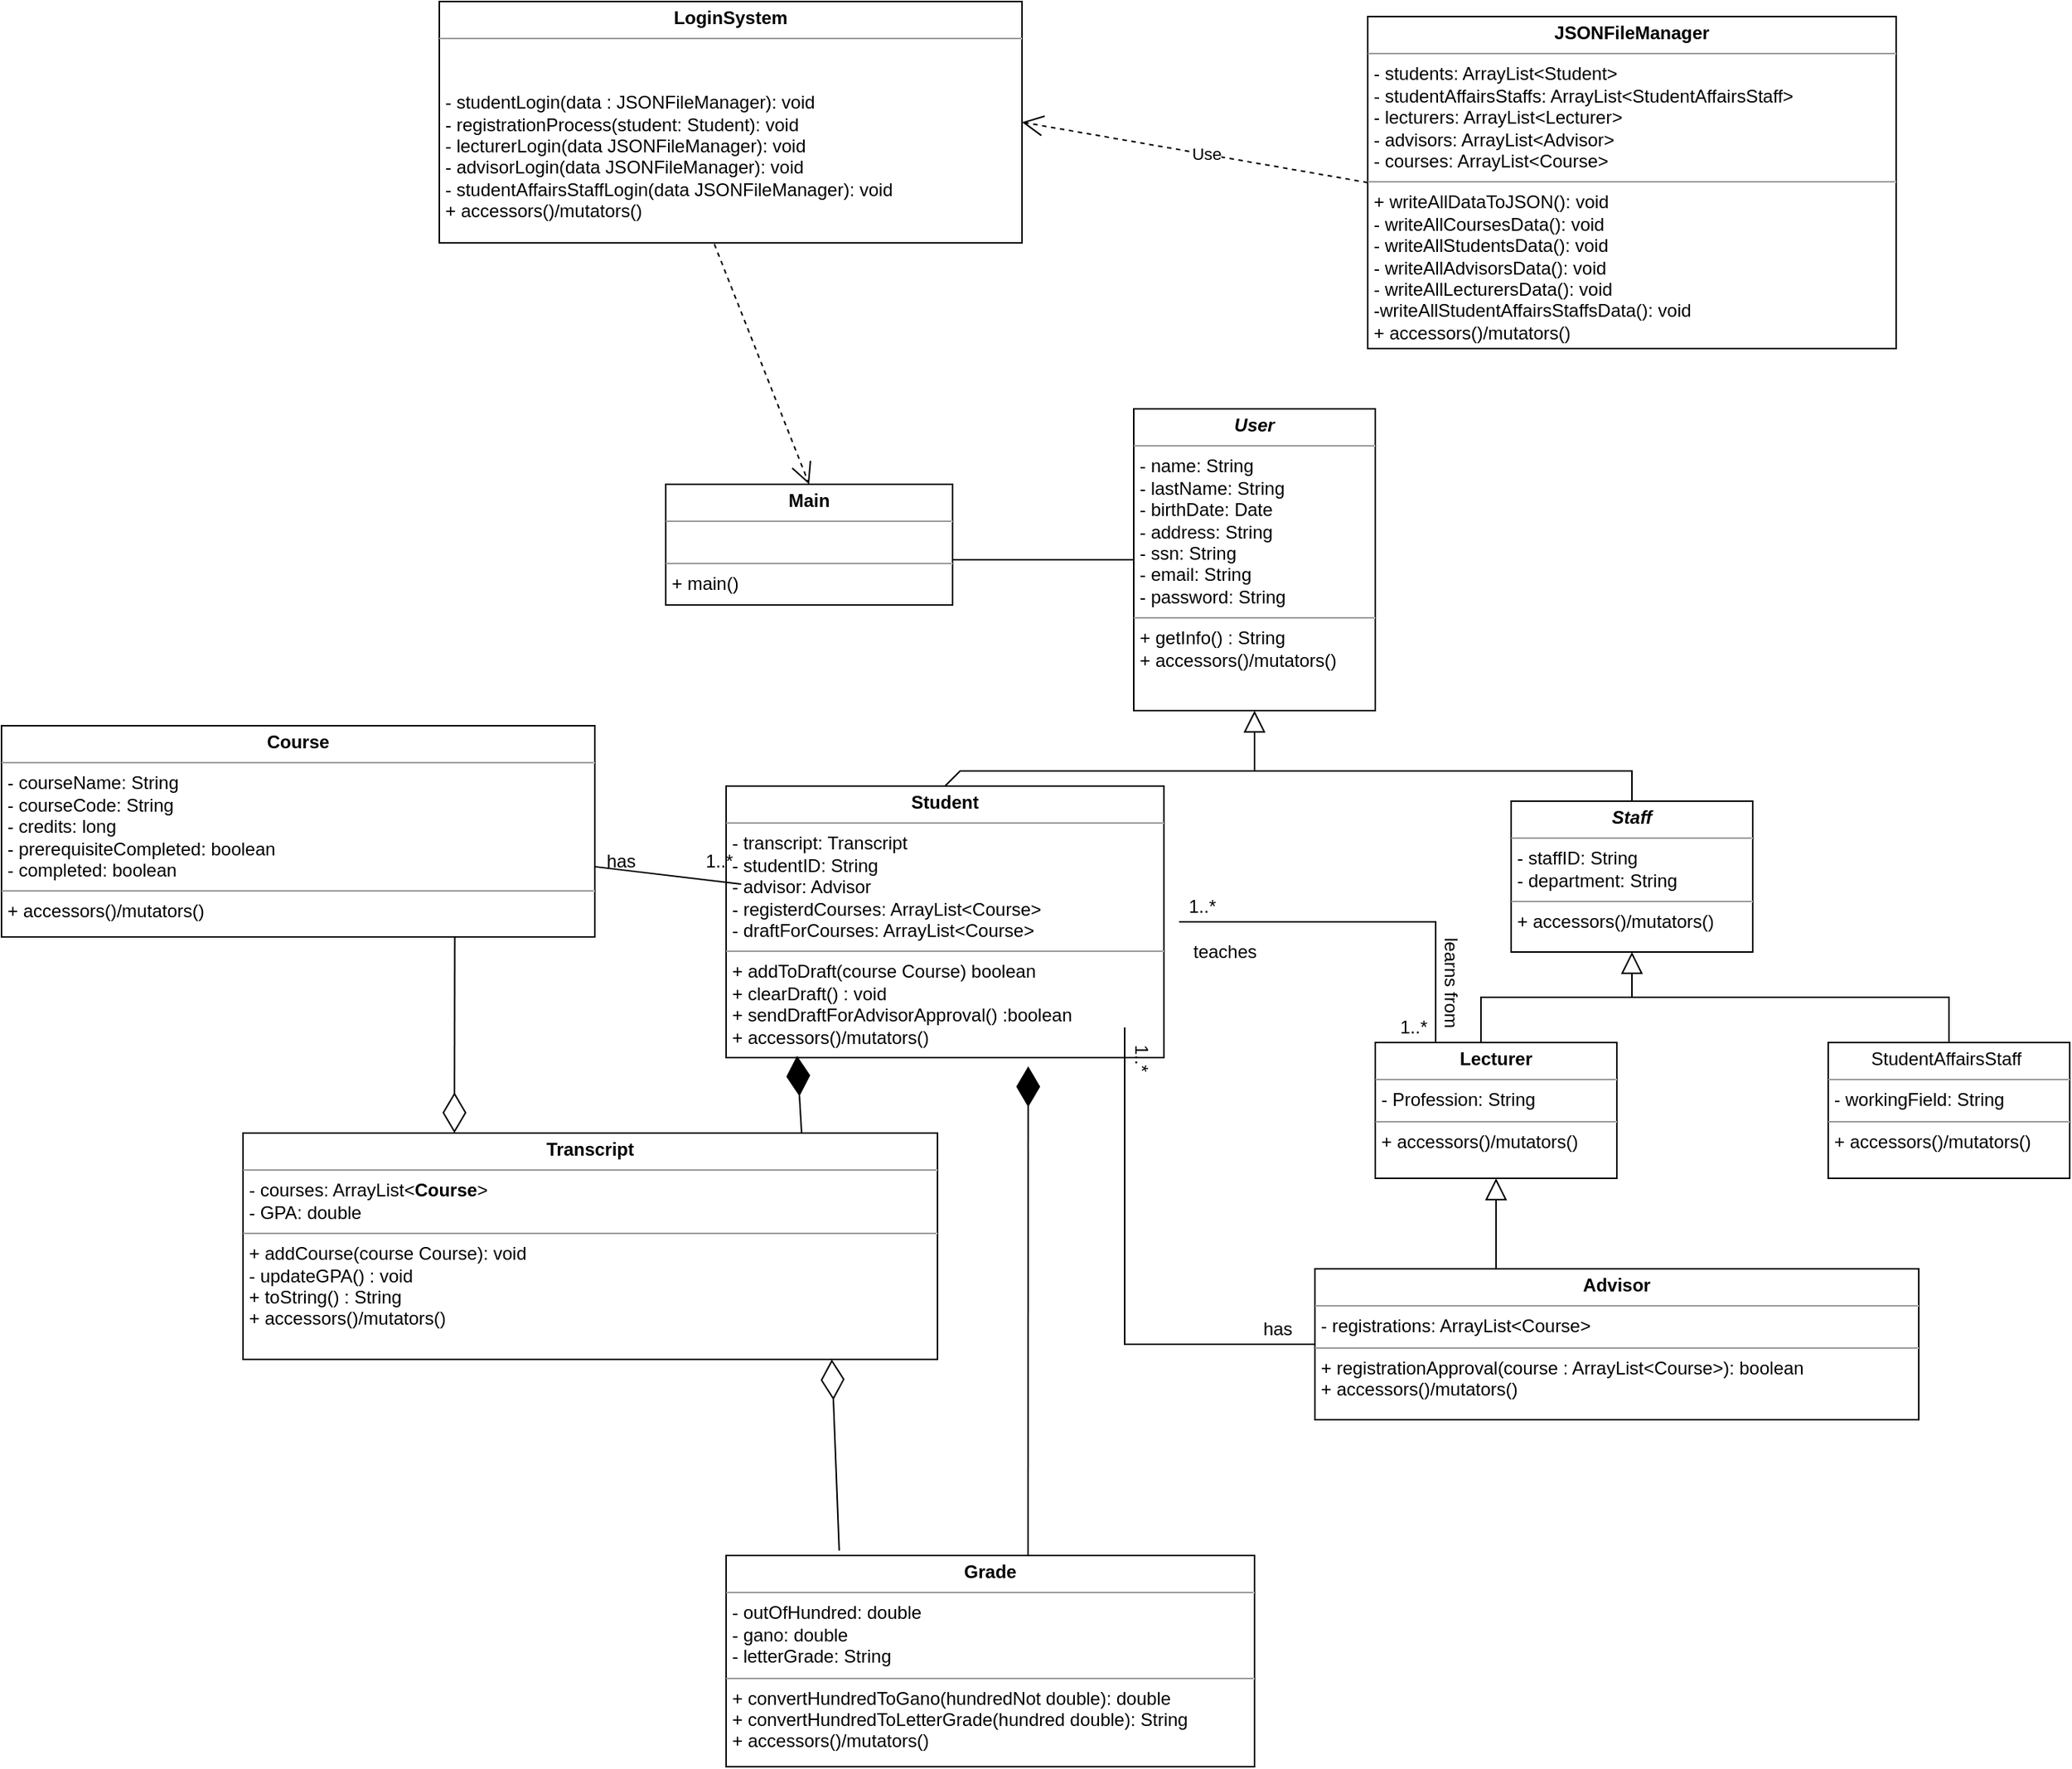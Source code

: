 <mxfile version="22.1.2" type="device">
  <diagram name="Sayfa -1" id="DT2Ak7L__WjH7Ivzx7qH">
    <mxGraphModel dx="3338" dy="3614" grid="1" gridSize="10" guides="1" tooltips="1" connect="1" arrows="1" fold="1" page="1" pageScale="1" pageWidth="827" pageHeight="1169" math="0" shadow="0">
      <root>
        <mxCell id="0" />
        <mxCell id="1" parent="0" />
        <mxCell id="m5MND83g-9uNj51PbxTe-21" style="edgeStyle=none;rounded=0;orthogonalLoop=1;jettySize=auto;html=1;entryX=0.895;entryY=0.625;entryDx=0;entryDy=0;entryPerimeter=0;fontColor=#000000;endArrow=none;endFill=0;" parent="1" source="HzyGzkPpvqnC_VXoBj8U-1" target="fYyWRjuINCl5K32tc6yg-2" edge="1">
          <mxGeometry relative="1" as="geometry" />
        </mxCell>
        <mxCell id="HzyGzkPpvqnC_VXoBj8U-1" value="&lt;p style=&quot;margin:0px;margin-top:4px;text-align:center;&quot;&gt;&lt;b&gt;&lt;i&gt;User&lt;/i&gt;&lt;/b&gt;&lt;/p&gt;&lt;hr size=&quot;1&quot;&gt;&lt;p style=&quot;margin:0px;margin-left:4px;&quot;&gt;- name: String&lt;/p&gt;&lt;p style=&quot;margin:0px;margin-left:4px;&quot;&gt;- lastName: String&lt;/p&gt;&lt;p style=&quot;border-color: var(--border-color); margin: 0px 0px 0px 4px;&quot;&gt;- birthDate: Date&lt;/p&gt;&lt;p style=&quot;margin:0px;margin-left:4px;&quot;&gt;- address: String&lt;/p&gt;&lt;p style=&quot;margin:0px;margin-left:4px;&quot;&gt;- ssn: String&lt;/p&gt;&lt;p style=&quot;margin:0px;margin-left:4px;&quot;&gt;- email: String&lt;/p&gt;&lt;p style=&quot;margin:0px;margin-left:4px;&quot;&gt;- password: String&lt;/p&gt;&lt;hr size=&quot;1&quot;&gt;&lt;p style=&quot;margin:0px;margin-left:4px;&quot;&gt;+ getInfo() : String&lt;/p&gt;&lt;p style=&quot;margin:0px;margin-left:4px;&quot;&gt;+ accessors()/mutators()&lt;/p&gt;" style="verticalAlign=top;align=left;overflow=fill;fontSize=12;fontFamily=Helvetica;html=1;whiteSpace=wrap;" parent="1" vertex="1">
          <mxGeometry x="770" y="-1140" width="160" height="200" as="geometry" />
        </mxCell>
        <mxCell id="HzyGzkPpvqnC_VXoBj8U-2" value="&lt;p style=&quot;margin:0px;margin-top:4px;text-align:center;&quot;&gt;&lt;b&gt;Student&lt;/b&gt;&lt;/p&gt;&lt;hr size=&quot;1&quot;&gt;&lt;p style=&quot;margin:0px;margin-left:4px;&quot;&gt;- transcript: Transcript&lt;/p&gt;&lt;p style=&quot;margin:0px;margin-left:4px;&quot;&gt;- studentID: String&lt;/p&gt;&lt;p style=&quot;margin:0px;margin-left:4px;&quot;&gt;- advisor: Advisor&lt;/p&gt;&lt;p style=&quot;margin:0px;margin-left:4px;&quot;&gt;- registerdCourses: ArrayList&amp;lt;Course&amp;gt;&lt;/p&gt;&lt;p style=&quot;margin:0px;margin-left:4px;&quot;&gt;- draftForCourses: ArrayList&amp;lt;Course&amp;gt;&lt;/p&gt;&lt;hr size=&quot;1&quot;&gt;&lt;p style=&quot;margin:0px;margin-left:4px;&quot;&gt;+ addToDraft(course Course) boolean&lt;/p&gt;&lt;p style=&quot;margin:0px;margin-left:4px;&quot;&gt;+ clearDraft() : void&lt;/p&gt;&lt;p style=&quot;margin:0px;margin-left:4px;&quot;&gt;+ sendDraftForAdvisorApproval() :boolean&lt;/p&gt;&lt;p style=&quot;margin:0px;margin-left:4px;&quot;&gt;&lt;span style=&quot;background-color: initial;&quot;&gt;+ accessors()/mutators()&lt;/span&gt;&lt;br&gt;&lt;/p&gt;" style="verticalAlign=top;align=left;overflow=fill;fontSize=12;fontFamily=Helvetica;html=1;whiteSpace=wrap;" parent="1" vertex="1">
          <mxGeometry x="500" y="-890" width="290" height="180" as="geometry" />
        </mxCell>
        <mxCell id="m5MND83g-9uNj51PbxTe-7" style="edgeStyle=none;rounded=0;orthogonalLoop=1;jettySize=auto;html=1;entryX=0.5;entryY=1;entryDx=0;entryDy=0;endArrow=block;endFill=0;exitX=0.304;exitY=0.018;exitDx=0;exitDy=0;exitPerimeter=0;strokeWidth=1;endSize=12;" parent="1" source="HzyGzkPpvqnC_VXoBj8U-3" target="HzyGzkPpvqnC_VXoBj8U-38" edge="1">
          <mxGeometry relative="1" as="geometry">
            <mxPoint x="1280" y="-600" as="sourcePoint" />
            <Array as="points">
              <mxPoint x="1010" y="-568" />
            </Array>
          </mxGeometry>
        </mxCell>
        <mxCell id="m5MND83g-9uNj51PbxTe-11" style="edgeStyle=none;rounded=0;orthogonalLoop=1;jettySize=auto;html=1;endArrow=none;endFill=0;exitX=0;exitY=0.5;exitDx=0;exitDy=0;" parent="1" source="HzyGzkPpvqnC_VXoBj8U-3" edge="1">
          <mxGeometry relative="1" as="geometry">
            <mxPoint x="764" y="-730" as="targetPoint" />
            <Array as="points">
              <mxPoint x="764" y="-520" />
            </Array>
          </mxGeometry>
        </mxCell>
        <mxCell id="HzyGzkPpvqnC_VXoBj8U-3" value="&lt;p style=&quot;margin:0px;margin-top:4px;text-align:center;&quot;&gt;&lt;b&gt;Advisor&lt;/b&gt;&lt;/p&gt;&lt;hr size=&quot;1&quot;&gt;&lt;p style=&quot;margin:0px;margin-left:4px;&quot;&gt;- registrations: ArrayList&amp;lt;Course&amp;gt;&lt;/p&gt;&lt;hr size=&quot;1&quot;&gt;&lt;p style=&quot;margin:0px;margin-left:4px;&quot;&gt;+ registrationApproval(course : ArrayList&amp;lt;Course&amp;gt;): boolean&lt;/p&gt;&lt;p style=&quot;margin:0px;margin-left:4px;&quot;&gt;+ accessors()/mutators()&lt;br&gt;&lt;/p&gt;" style="verticalAlign=top;align=left;overflow=fill;fontSize=12;fontFamily=Helvetica;html=1;whiteSpace=wrap;" parent="1" vertex="1">
          <mxGeometry x="890" y="-570" width="400" height="100" as="geometry" />
        </mxCell>
        <mxCell id="m5MND83g-9uNj51PbxTe-15" style="edgeStyle=none;rounded=0;orthogonalLoop=1;jettySize=auto;html=1;endArrow=none;endFill=0;" parent="1" source="HzyGzkPpvqnC_VXoBj8U-6" edge="1">
          <mxGeometry relative="1" as="geometry">
            <mxPoint x="510" y="-825" as="targetPoint" />
          </mxGeometry>
        </mxCell>
        <mxCell id="HzyGzkPpvqnC_VXoBj8U-6" value="&lt;p style=&quot;margin:0px;margin-top:4px;text-align:center;&quot;&gt;&lt;b&gt;Course&lt;/b&gt;&lt;/p&gt;&lt;hr size=&quot;1&quot;&gt;&lt;p style=&quot;margin:0px;margin-left:4px;&quot;&gt;&lt;span style=&quot;background-color: initial;&quot;&gt;- courseName: String&lt;/span&gt;&lt;/p&gt;&lt;p style=&quot;margin:0px;margin-left:4px;&quot;&gt;- courseCode: String&lt;/p&gt;&lt;p style=&quot;margin:0px;margin-left:4px;&quot;&gt;- credits: long&lt;/p&gt;&lt;p style=&quot;margin:0px;margin-left:4px;&quot;&gt;- prerequisiteCompleted: boolean&lt;/p&gt;&lt;p style=&quot;margin:0px;margin-left:4px;&quot;&gt;- completed: boolean&lt;/p&gt;&lt;hr size=&quot;1&quot;&gt;&lt;p style=&quot;margin:0px;margin-left:4px;&quot;&gt;+ accessors()/mutators()&lt;/p&gt;" style="verticalAlign=top;align=left;overflow=fill;fontSize=12;fontFamily=Helvetica;html=1;whiteSpace=wrap;" parent="1" vertex="1">
          <mxGeometry x="20" y="-930" width="393" height="140" as="geometry" />
        </mxCell>
        <mxCell id="HzyGzkPpvqnC_VXoBj8U-11" value="&lt;p style=&quot;margin:0px;margin-top:4px;text-align:center;&quot;&gt;&lt;b&gt;Transcript&lt;/b&gt;&lt;/p&gt;&lt;hr size=&quot;1&quot;&gt;&lt;p style=&quot;margin:0px;margin-left:4px;&quot;&gt;- courses: ArrayList&amp;lt;&lt;b style=&quot;border-color: var(--border-color); text-align: center;&quot;&gt;Course&lt;/b&gt;&lt;span style=&quot;background-color: initial;&quot;&gt;&amp;gt;&lt;/span&gt;&lt;br&gt;&lt;/p&gt;&lt;p style=&quot;margin:0px;margin-left:4px;&quot;&gt;&lt;span style=&quot;background-color: initial;&quot;&gt;- GPA: double&lt;/span&gt;&lt;/p&gt;&lt;hr size=&quot;1&quot;&gt;&lt;p style=&quot;margin:0px;margin-left:4px;&quot;&gt;+ addCourse(course Course): void&lt;/p&gt;&lt;p style=&quot;margin:0px;margin-left:4px;&quot;&gt;- updateGPA() : void&lt;/p&gt;&lt;p style=&quot;margin:0px;margin-left:4px;&quot;&gt;+ toString() : String&lt;/p&gt;&lt;p style=&quot;margin:0px;margin-left:4px;&quot;&gt;&lt;span style=&quot;background-color: initial;&quot;&gt;+ accessors()/mutators()&lt;/span&gt;&lt;/p&gt;" style="verticalAlign=top;align=left;overflow=fill;fontSize=12;fontFamily=Helvetica;html=1;whiteSpace=wrap;" parent="1" vertex="1">
          <mxGeometry x="180" y="-660" width="460" height="150" as="geometry" />
        </mxCell>
        <mxCell id="HzyGzkPpvqnC_VXoBj8U-14" value="&lt;p style=&quot;margin:0px;margin-top:4px;text-align:center;&quot;&gt;&lt;b&gt;Grade&lt;/b&gt;&lt;/p&gt;&lt;hr size=&quot;1&quot;&gt;&lt;p style=&quot;margin:0px;margin-left:4px;&quot;&gt;- outOfHundred: double&lt;/p&gt;&lt;p style=&quot;margin:0px;margin-left:4px;&quot;&gt;- gano: double&lt;/p&gt;&lt;p style=&quot;margin:0px;margin-left:4px;&quot;&gt;- letterGrade: String&lt;/p&gt;&lt;hr size=&quot;1&quot;&gt;&lt;p style=&quot;margin:0px;margin-left:4px;&quot;&gt;+ convertHundredToGano(hundredNot double): double&lt;/p&gt;&lt;p style=&quot;margin:0px;margin-left:4px;&quot;&gt;+ convertHundredToLetterGrade(hundred double): String&lt;/p&gt;&lt;p style=&quot;margin:0px;margin-left:4px;&quot;&gt;+ accessors()/mutators()&lt;br&gt;&lt;/p&gt;" style="verticalAlign=top;align=left;overflow=fill;fontSize=12;fontFamily=Helvetica;html=1;whiteSpace=wrap;" parent="1" vertex="1">
          <mxGeometry x="500" y="-380" width="350" height="140" as="geometry" />
        </mxCell>
        <mxCell id="m5MND83g-9uNj51PbxTe-2" style="edgeStyle=none;rounded=0;orthogonalLoop=1;jettySize=auto;html=1;exitX=0.5;exitY=0;exitDx=0;exitDy=0;endArrow=none;endFill=0;" parent="1" source="HzyGzkPpvqnC_VXoBj8U-35" edge="1">
          <mxGeometry relative="1" as="geometry">
            <mxPoint x="850" y="-900" as="targetPoint" />
            <Array as="points">
              <mxPoint x="1100" y="-900" />
            </Array>
          </mxGeometry>
        </mxCell>
        <mxCell id="HzyGzkPpvqnC_VXoBj8U-35" value="&lt;p style=&quot;margin:0px;margin-top:4px;text-align:center;&quot;&gt;&lt;b&gt;&lt;i&gt;Staff&lt;/i&gt;&lt;/b&gt;&lt;/p&gt;&lt;hr size=&quot;1&quot;&gt;&lt;p style=&quot;margin:0px;margin-left:4px;&quot;&gt;- staffID: String&lt;/p&gt;&lt;p style=&quot;margin:0px;margin-left:4px;&quot;&gt;- department: String&lt;/p&gt;&lt;hr size=&quot;1&quot;&gt;&lt;p style=&quot;margin:0px;margin-left:4px;&quot;&gt;+ accessors()/mutators()&lt;br&gt;&lt;/p&gt;" style="verticalAlign=top;align=left;overflow=fill;fontSize=12;fontFamily=Helvetica;html=1;whiteSpace=wrap;" parent="1" vertex="1">
          <mxGeometry x="1020" y="-880" width="160" height="100" as="geometry" />
        </mxCell>
        <mxCell id="m5MND83g-9uNj51PbxTe-10" style="edgeStyle=none;rounded=0;orthogonalLoop=1;jettySize=auto;html=1;endArrow=none;endFill=0;exitX=0.25;exitY=0;exitDx=0;exitDy=0;" parent="1" source="HzyGzkPpvqnC_VXoBj8U-38" edge="1">
          <mxGeometry relative="1" as="geometry">
            <Array as="points">
              <mxPoint x="970" y="-800" />
            </Array>
            <mxPoint x="800" y="-800" as="targetPoint" />
          </mxGeometry>
        </mxCell>
        <mxCell id="HzyGzkPpvqnC_VXoBj8U-38" value="&lt;p style=&quot;margin:0px;margin-top:4px;text-align:center;&quot;&gt;&lt;b&gt;Lecturer&lt;/b&gt;&lt;/p&gt;&lt;hr size=&quot;1&quot;&gt;&lt;p style=&quot;margin:0px;margin-left:4px;&quot;&gt;- Profession: String&lt;/p&gt;&lt;hr size=&quot;1&quot;&gt;&lt;p style=&quot;margin:0px;margin-left:4px;&quot;&gt;+ accessors()/mutators()&lt;br&gt;&lt;/p&gt;" style="verticalAlign=top;align=left;overflow=fill;fontSize=12;fontFamily=Helvetica;html=1;whiteSpace=wrap;" parent="1" vertex="1">
          <mxGeometry x="930" y="-720" width="160" height="90" as="geometry" />
        </mxCell>
        <mxCell id="HzyGzkPpvqnC_VXoBj8U-47" value="&lt;p style=&quot;margin:0px;margin-top:4px;text-align:center;&quot;&gt;&lt;b&gt;LoginSystem&lt;/b&gt;&lt;/p&gt;&lt;hr size=&quot;1&quot;&gt;&lt;p style=&quot;margin:0px;margin-left:4px;&quot;&gt;&lt;br&gt;&lt;/p&gt;&lt;p style=&quot;margin:0px;margin-left:4px;&quot;&gt;&lt;br&gt;&lt;/p&gt;&lt;p style=&quot;margin:0px;margin-left:4px;&quot;&gt;- studentLogin(data : JSONFileManager): void&lt;/p&gt;&lt;p style=&quot;margin:0px;margin-left:4px;&quot;&gt;- registrationProcess(student: Student): void&lt;/p&gt;&lt;p style=&quot;margin:0px;margin-left:4px;&quot;&gt;- lecturerLogin(data JSONFileManager): void&lt;/p&gt;&lt;p style=&quot;margin:0px;margin-left:4px;&quot;&gt;- advisorLogin(data JSONFileManager): void&lt;/p&gt;&lt;p style=&quot;border-color: var(--border-color); margin: 0px 0px 0px 4px;&quot;&gt;- studentAffairsStaffLogin(data JSONFileManager): void&lt;/p&gt;&lt;div&gt;&lt;p style=&quot;border-color: var(--border-color); margin: 0px 0px 0px 4px;&quot;&gt;+ accessors()/mutators()&lt;br&gt;&lt;/p&gt;&lt;/div&gt;&lt;p style=&quot;margin:0px;margin-left:4px;&quot;&gt;&lt;br&gt;&lt;/p&gt;" style="verticalAlign=top;align=left;overflow=fill;fontSize=12;fontFamily=Helvetica;html=1;whiteSpace=wrap;" parent="1" vertex="1">
          <mxGeometry x="310" y="-1410" width="386" height="160" as="geometry" />
        </mxCell>
        <mxCell id="m5MND83g-9uNj51PbxTe-13" style="edgeStyle=none;rounded=0;orthogonalLoop=1;jettySize=auto;html=1;endArrow=none;endFill=0;exitX=0.5;exitY=0;exitDx=0;exitDy=0;" parent="1" source="HzyGzkPpvqnC_VXoBj8U-51" edge="1">
          <mxGeometry relative="1" as="geometry">
            <mxPoint x="1100" y="-750" as="targetPoint" />
            <Array as="points">
              <mxPoint x="1310" y="-750" />
            </Array>
          </mxGeometry>
        </mxCell>
        <mxCell id="HzyGzkPpvqnC_VXoBj8U-51" value="&lt;p style=&quot;margin:0px;margin-top:4px;text-align:center;&quot;&gt;StudentAffairsStaff&amp;nbsp;&lt;br&gt;&lt;/p&gt;&lt;hr size=&quot;1&quot;&gt;&lt;p style=&quot;margin:0px;margin-left:4px;&quot;&gt;- workingField: String&lt;/p&gt;&lt;hr size=&quot;1&quot;&gt;&lt;p style=&quot;margin:0px;margin-left:4px;&quot;&gt;+ accessors()/mutators()&lt;br&gt;&lt;/p&gt;" style="verticalAlign=top;align=left;overflow=fill;fontSize=12;fontFamily=Helvetica;html=1;whiteSpace=wrap;" parent="1" vertex="1">
          <mxGeometry x="1230" y="-720" width="160" height="90" as="geometry" />
        </mxCell>
        <mxCell id="fYyWRjuINCl5K32tc6yg-2" value="&lt;p style=&quot;margin:0px;margin-top:4px;text-align:center;&quot;&gt;&lt;b&gt;Main&lt;/b&gt;&lt;/p&gt;&lt;hr size=&quot;1&quot;&gt;&lt;p style=&quot;margin:0px;margin-left:4px;&quot;&gt;&lt;br&gt;&lt;/p&gt;&lt;hr size=&quot;1&quot;&gt;&lt;p style=&quot;margin:0px;margin-left:4px;&quot;&gt;+ main()&lt;/p&gt;" style="verticalAlign=top;align=left;overflow=fill;fontSize=12;fontFamily=Helvetica;html=1;whiteSpace=wrap;" parent="1" vertex="1">
          <mxGeometry x="460" y="-1090" width="190" height="80" as="geometry" />
        </mxCell>
        <mxCell id="fYyWRjuINCl5K32tc6yg-4" value="&lt;p style=&quot;margin:0px;margin-top:4px;text-align:center;&quot;&gt;&lt;b&gt;JSONFileManager&lt;/b&gt;&lt;/p&gt;&lt;hr size=&quot;1&quot;&gt;&lt;p style=&quot;margin:0px;margin-left:4px;&quot;&gt;- students: ArrayList&amp;lt;Student&amp;gt;&lt;/p&gt;&lt;p style=&quot;margin:0px;margin-left:4px;&quot;&gt;- studentAffairsStaffs: ArrayList&amp;lt;StudentAffairsStaff&amp;gt;&lt;/p&gt;&lt;p style=&quot;margin:0px;margin-left:4px;&quot;&gt;- lecturers: ArrayList&amp;lt;Lecturer&amp;gt;&lt;/p&gt;&lt;p style=&quot;margin:0px;margin-left:4px;&quot;&gt;- advisors: ArrayList&amp;lt;Advisor&amp;gt;&lt;/p&gt;&lt;p style=&quot;margin:0px;margin-left:4px;&quot;&gt;- courses: ArrayList&amp;lt;Course&amp;gt;&lt;/p&gt;&lt;hr size=&quot;1&quot;&gt;&lt;p style=&quot;margin:0px;margin-left:4px;&quot;&gt;+ writeAllDataToJSON(): void&lt;/p&gt;&lt;p style=&quot;margin:0px;margin-left:4px;&quot;&gt;- writeAllCoursesData(): void&lt;/p&gt;&lt;p style=&quot;margin:0px;margin-left:4px;&quot;&gt;- writeAllStudentsData(): void&lt;/p&gt;&lt;p style=&quot;margin:0px;margin-left:4px;&quot;&gt;- writeAllAdvisorsData(): void&lt;/p&gt;&lt;p style=&quot;margin:0px;margin-left:4px;&quot;&gt;- writeAllLecturersData(): void&lt;/p&gt;&lt;p style=&quot;margin:0px;margin-left:4px;&quot;&gt;-writeAllStudentAffairsStaffsData(): void&lt;/p&gt;&lt;p style=&quot;margin:0px;margin-left:4px;&quot;&gt;+ accessors()/mutators()&lt;br&gt;&lt;/p&gt;" style="verticalAlign=top;align=left;overflow=fill;fontSize=12;fontFamily=Helvetica;html=1;whiteSpace=wrap;" parent="1" vertex="1">
          <mxGeometry x="925" y="-1400" width="350" height="220" as="geometry" />
        </mxCell>
        <mxCell id="m5MND83g-9uNj51PbxTe-1" value="" style="endArrow=block;endFill=0;endSize=12;html=1;rounded=0;entryX=0.5;entryY=1;entryDx=0;entryDy=0;exitX=0.5;exitY=0;exitDx=0;exitDy=0;" parent="1" source="HzyGzkPpvqnC_VXoBj8U-2" target="HzyGzkPpvqnC_VXoBj8U-1" edge="1">
          <mxGeometry width="160" relative="1" as="geometry">
            <mxPoint x="800" y="-890" as="sourcePoint" />
            <mxPoint x="960" y="-890" as="targetPoint" />
            <Array as="points">
              <mxPoint x="655" y="-900" />
              <mxPoint x="850" y="-900" />
            </Array>
          </mxGeometry>
        </mxCell>
        <mxCell id="m5MND83g-9uNj51PbxTe-8" value="" style="endArrow=diamondThin;endFill=1;endSize=24;html=1;rounded=0;entryX=0.162;entryY=0.993;entryDx=0;entryDy=0;entryPerimeter=0;" parent="1" edge="1" target="HzyGzkPpvqnC_VXoBj8U-2">
          <mxGeometry width="160" relative="1" as="geometry">
            <mxPoint x="550" y="-660" as="sourcePoint" />
            <mxPoint x="550" y="-700" as="targetPoint" />
            <Array as="points" />
          </mxGeometry>
        </mxCell>
        <mxCell id="m5MND83g-9uNj51PbxTe-12" value="" style="endArrow=block;endFill=0;endSize=12;html=1;rounded=0;entryX=0.5;entryY=1;entryDx=0;entryDy=0;" parent="1" target="HzyGzkPpvqnC_VXoBj8U-35" edge="1">
          <mxGeometry width="160" relative="1" as="geometry">
            <mxPoint x="1000" y="-720" as="sourcePoint" />
            <mxPoint x="830" y="-790" as="targetPoint" />
            <Array as="points">
              <mxPoint x="1000" y="-750" />
              <mxPoint x="1100" y="-750" />
            </Array>
          </mxGeometry>
        </mxCell>
        <mxCell id="m5MND83g-9uNj51PbxTe-14" value="" style="endArrow=diamondThin;endFill=1;endSize=24;html=1;rounded=0;entryX=0.69;entryY=1.032;entryDx=0;entryDy=0;entryPerimeter=0;" parent="1" edge="1" target="HzyGzkPpvqnC_VXoBj8U-2">
          <mxGeometry width="160" relative="1" as="geometry">
            <mxPoint x="700" y="-380" as="sourcePoint" />
            <mxPoint x="700" y="-680" as="targetPoint" />
          </mxGeometry>
        </mxCell>
        <mxCell id="m5MND83g-9uNj51PbxTe-16" value="" style="endArrow=diamondThin;endFill=0;endSize=24;html=1;rounded=0;exitX=0.214;exitY=-0.023;exitDx=0;exitDy=0;exitPerimeter=0;" parent="1" edge="1" source="HzyGzkPpvqnC_VXoBj8U-14">
          <mxGeometry width="160" relative="1" as="geometry">
            <mxPoint x="580" y="-390" as="sourcePoint" />
            <mxPoint x="570" y="-510" as="targetPoint" />
          </mxGeometry>
        </mxCell>
        <mxCell id="m5MND83g-9uNj51PbxTe-17" value="" style="endArrow=diamondThin;endFill=0;endSize=24;html=1;rounded=0;exitX=0.764;exitY=0.997;exitDx=0;exitDy=0;exitPerimeter=0;" parent="1" source="HzyGzkPpvqnC_VXoBj8U-6" edge="1">
          <mxGeometry width="160" relative="1" as="geometry">
            <mxPoint x="550" y="-750" as="sourcePoint" />
            <mxPoint x="320" y="-660" as="targetPoint" />
          </mxGeometry>
        </mxCell>
        <mxCell id="m5MND83g-9uNj51PbxTe-18" value="Use" style="endArrow=open;endSize=12;dashed=1;html=1;rounded=0;entryX=1;entryY=0.5;entryDx=0;entryDy=0;exitX=0;exitY=0.5;exitDx=0;exitDy=0;" parent="1" source="fYyWRjuINCl5K32tc6yg-4" target="HzyGzkPpvqnC_VXoBj8U-47" edge="1">
          <mxGeometry x="-0.065" width="160" relative="1" as="geometry">
            <mxPoint x="630" y="-870" as="sourcePoint" />
            <mxPoint x="790" y="-870" as="targetPoint" />
            <mxPoint as="offset" />
          </mxGeometry>
        </mxCell>
        <mxCell id="m5MND83g-9uNj51PbxTe-20" value="Use" style="endArrow=open;endSize=12;dashed=1;html=1;rounded=0;entryX=0.5;entryY=0;entryDx=0;entryDy=0;fontColor=#000000;textOpacity=0;exitX=0.472;exitY=1.005;exitDx=0;exitDy=0;exitPerimeter=0;" parent="1" source="HzyGzkPpvqnC_VXoBj8U-47" target="fYyWRjuINCl5K32tc6yg-2" edge="1">
          <mxGeometry x="-0.748" y="-159" width="160" relative="1" as="geometry">
            <mxPoint x="831" y="-1140" as="sourcePoint" />
            <mxPoint x="1150" y="-1110" as="targetPoint" />
            <mxPoint as="offset" />
          </mxGeometry>
        </mxCell>
        <mxCell id="LNK8x5AZbZx1LDMAvUW--1" value="1..*" style="text;html=1;align=center;verticalAlign=middle;resizable=0;points=[];autosize=1;strokeColor=none;fillColor=none;" parent="1" vertex="1">
          <mxGeometry x="800" y="-820" width="30" height="20" as="geometry" />
        </mxCell>
        <mxCell id="LNK8x5AZbZx1LDMAvUW--3" value="learns from" style="text;html=1;align=center;verticalAlign=middle;resizable=0;points=[];autosize=1;strokeColor=none;fillColor=none;rotation=90;" parent="1" vertex="1">
          <mxGeometry x="940" y="-770" width="80" height="20" as="geometry" />
        </mxCell>
        <mxCell id="LNK8x5AZbZx1LDMAvUW--4" value="1..*" style="text;html=1;align=center;verticalAlign=middle;resizable=0;points=[];autosize=1;strokeColor=none;fillColor=none;rotation=0;" parent="1" vertex="1">
          <mxGeometry x="940" y="-740" width="30" height="20" as="geometry" />
        </mxCell>
        <mxCell id="LNK8x5AZbZx1LDMAvUW--5" value="teaches&lt;br&gt;" style="text;html=1;align=center;verticalAlign=middle;resizable=0;points=[];autosize=1;strokeColor=none;fillColor=none;rotation=0;" parent="1" vertex="1">
          <mxGeometry x="800" y="-790" width="60" height="20" as="geometry" />
        </mxCell>
        <mxCell id="LNK8x5AZbZx1LDMAvUW--6" value="1..*" style="text;html=1;align=center;verticalAlign=middle;resizable=0;points=[];autosize=1;strokeColor=none;fillColor=none;" parent="1" vertex="1">
          <mxGeometry x="480" y="-850" width="30" height="20" as="geometry" />
        </mxCell>
        <mxCell id="LNK8x5AZbZx1LDMAvUW--7" value="has" style="text;html=1;align=center;verticalAlign=middle;resizable=0;points=[];autosize=1;strokeColor=none;fillColor=none;" parent="1" vertex="1">
          <mxGeometry x="415" y="-850" width="30" height="20" as="geometry" />
        </mxCell>
        <mxCell id="LNK8x5AZbZx1LDMAvUW--8" value="1..*" style="text;html=1;align=center;verticalAlign=middle;resizable=0;points=[];autosize=1;strokeColor=none;fillColor=none;rotation=90;" parent="1" vertex="1">
          <mxGeometry x="760" y="-720" width="30" height="20" as="geometry" />
        </mxCell>
        <mxCell id="LNK8x5AZbZx1LDMAvUW--9" value="has" style="text;html=1;align=center;verticalAlign=middle;resizable=0;points=[];autosize=1;strokeColor=none;fillColor=none;" parent="1" vertex="1">
          <mxGeometry x="850" y="-540" width="30" height="20" as="geometry" />
        </mxCell>
      </root>
    </mxGraphModel>
  </diagram>
</mxfile>
